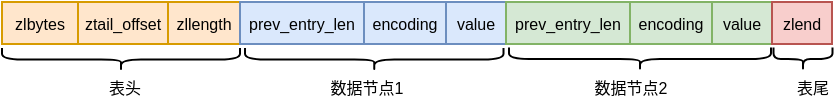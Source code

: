<mxfile version="19.0.2" type="device"><diagram id="MLw0dXQNZuWr4kzqAC2H" name="第 1 页"><mxGraphModel dx="552" dy="407" grid="0" gridSize="10" guides="1" tooltips="1" connect="1" arrows="1" fold="1" page="1" pageScale="1" pageWidth="827" pageHeight="1169" math="0" shadow="0"><root><mxCell id="0"/><mxCell id="1" parent="0"/><mxCell id="VTiG2Poq309uNBaBc_ND-10" value="zlbytes" style="rounded=0;whiteSpace=wrap;html=1;fontSize=8;fillColor=#ffe6cc;strokeColor=#d79b00;" vertex="1" parent="1"><mxGeometry x="224" y="370" width="38" height="21" as="geometry"/></mxCell><mxCell id="VTiG2Poq309uNBaBc_ND-11" value="ztail_offset" style="rounded=0;whiteSpace=wrap;html=1;fontSize=8;fillColor=#ffe6cc;strokeColor=#d79b00;" vertex="1" parent="1"><mxGeometry x="262" y="370" width="45" height="21" as="geometry"/></mxCell><mxCell id="VTiG2Poq309uNBaBc_ND-12" value="zllength" style="rounded=0;whiteSpace=wrap;html=1;fontSize=8;fillColor=#ffe6cc;strokeColor=#d79b00;" vertex="1" parent="1"><mxGeometry x="307" y="370" width="36" height="21" as="geometry"/></mxCell><mxCell id="VTiG2Poq309uNBaBc_ND-13" value="prev_entry_len" style="rounded=0;whiteSpace=wrap;html=1;fontSize=8;fillColor=#dae8fc;strokeColor=#6c8ebf;" vertex="1" parent="1"><mxGeometry x="343" y="370" width="62" height="21" as="geometry"/></mxCell><mxCell id="VTiG2Poq309uNBaBc_ND-14" value="encoding" style="rounded=0;whiteSpace=wrap;html=1;fontSize=8;fillColor=#dae8fc;strokeColor=#6c8ebf;" vertex="1" parent="1"><mxGeometry x="405" y="370" width="41" height="21" as="geometry"/></mxCell><mxCell id="VTiG2Poq309uNBaBc_ND-15" value="value" style="rounded=0;whiteSpace=wrap;html=1;fontSize=8;fillColor=#dae8fc;strokeColor=#6c8ebf;" vertex="1" parent="1"><mxGeometry x="446" y="370" width="30" height="21" as="geometry"/></mxCell><mxCell id="VTiG2Poq309uNBaBc_ND-16" value="prev_entry_len" style="rounded=0;whiteSpace=wrap;html=1;fontSize=8;fillColor=#d5e8d4;strokeColor=#82b366;" vertex="1" parent="1"><mxGeometry x="476" y="370" width="62" height="21" as="geometry"/></mxCell><mxCell id="VTiG2Poq309uNBaBc_ND-17" value="encoding" style="rounded=0;whiteSpace=wrap;html=1;fontSize=8;fillColor=#d5e8d4;strokeColor=#82b366;" vertex="1" parent="1"><mxGeometry x="538" y="370" width="41" height="21" as="geometry"/></mxCell><mxCell id="VTiG2Poq309uNBaBc_ND-18" value="value" style="rounded=0;whiteSpace=wrap;html=1;fontSize=8;fillColor=#d5e8d4;strokeColor=#82b366;" vertex="1" parent="1"><mxGeometry x="579" y="370" width="30" height="21" as="geometry"/></mxCell><mxCell id="VTiG2Poq309uNBaBc_ND-19" value="zlend" style="rounded=0;whiteSpace=wrap;html=1;fontSize=8;fillColor=#f8cecc;strokeColor=#b85450;" vertex="1" parent="1"><mxGeometry x="609" y="370" width="30" height="21" as="geometry"/></mxCell><mxCell id="VTiG2Poq309uNBaBc_ND-20" value="" style="shape=curlyBracket;whiteSpace=wrap;html=1;rounded=1;flipH=1;fontSize=8;rotation=90;" vertex="1" parent="1"><mxGeometry x="277.75" y="339.25" width="11.5" height="119" as="geometry"/></mxCell><mxCell id="VTiG2Poq309uNBaBc_ND-21" value="表头" style="text;html=1;align=center;verticalAlign=middle;resizable=0;points=[];autosize=1;strokeColor=none;fillColor=none;fontSize=8;" vertex="1" parent="1"><mxGeometry x="271.5" y="406" width="26" height="14" as="geometry"/></mxCell><mxCell id="VTiG2Poq309uNBaBc_ND-23" value="" style="shape=curlyBracket;whiteSpace=wrap;html=1;rounded=1;flipH=1;fontSize=8;rotation=90;" vertex="1" parent="1"><mxGeometry x="404.38" y="334.13" width="11.5" height="129.25" as="geometry"/></mxCell><mxCell id="VTiG2Poq309uNBaBc_ND-24" value="数据节点1" style="text;html=1;align=center;verticalAlign=middle;resizable=0;points=[];autosize=1;strokeColor=none;fillColor=none;fontSize=8;" vertex="1" parent="1"><mxGeometry x="383" y="406" width="46" height="14" as="geometry"/></mxCell><mxCell id="VTiG2Poq309uNBaBc_ND-25" value="" style="shape=curlyBracket;whiteSpace=wrap;html=1;rounded=1;flipH=1;fontSize=8;rotation=90;" vertex="1" parent="1"><mxGeometry x="537.25" y="333" width="11.5" height="131" as="geometry"/></mxCell><mxCell id="VTiG2Poq309uNBaBc_ND-26" value="数据节点2" style="text;html=1;align=center;verticalAlign=middle;resizable=0;points=[];autosize=1;strokeColor=none;fillColor=none;fontSize=8;" vertex="1" parent="1"><mxGeometry x="515" y="405.75" width="46" height="14" as="geometry"/></mxCell><mxCell id="VTiG2Poq309uNBaBc_ND-27" value="表尾" style="text;html=1;align=center;verticalAlign=middle;resizable=0;points=[];autosize=1;strokeColor=none;fillColor=none;fontSize=8;" vertex="1" parent="1"><mxGeometry x="616" y="406" width="26" height="14" as="geometry"/></mxCell><mxCell id="VTiG2Poq309uNBaBc_ND-28" value="" style="shape=curlyBracket;whiteSpace=wrap;html=1;rounded=1;flipH=1;fontSize=8;rotation=90;" vertex="1" parent="1"><mxGeometry x="618.75" y="383.75" width="11.5" height="29.5" as="geometry"/></mxCell></root></mxGraphModel></diagram></mxfile>